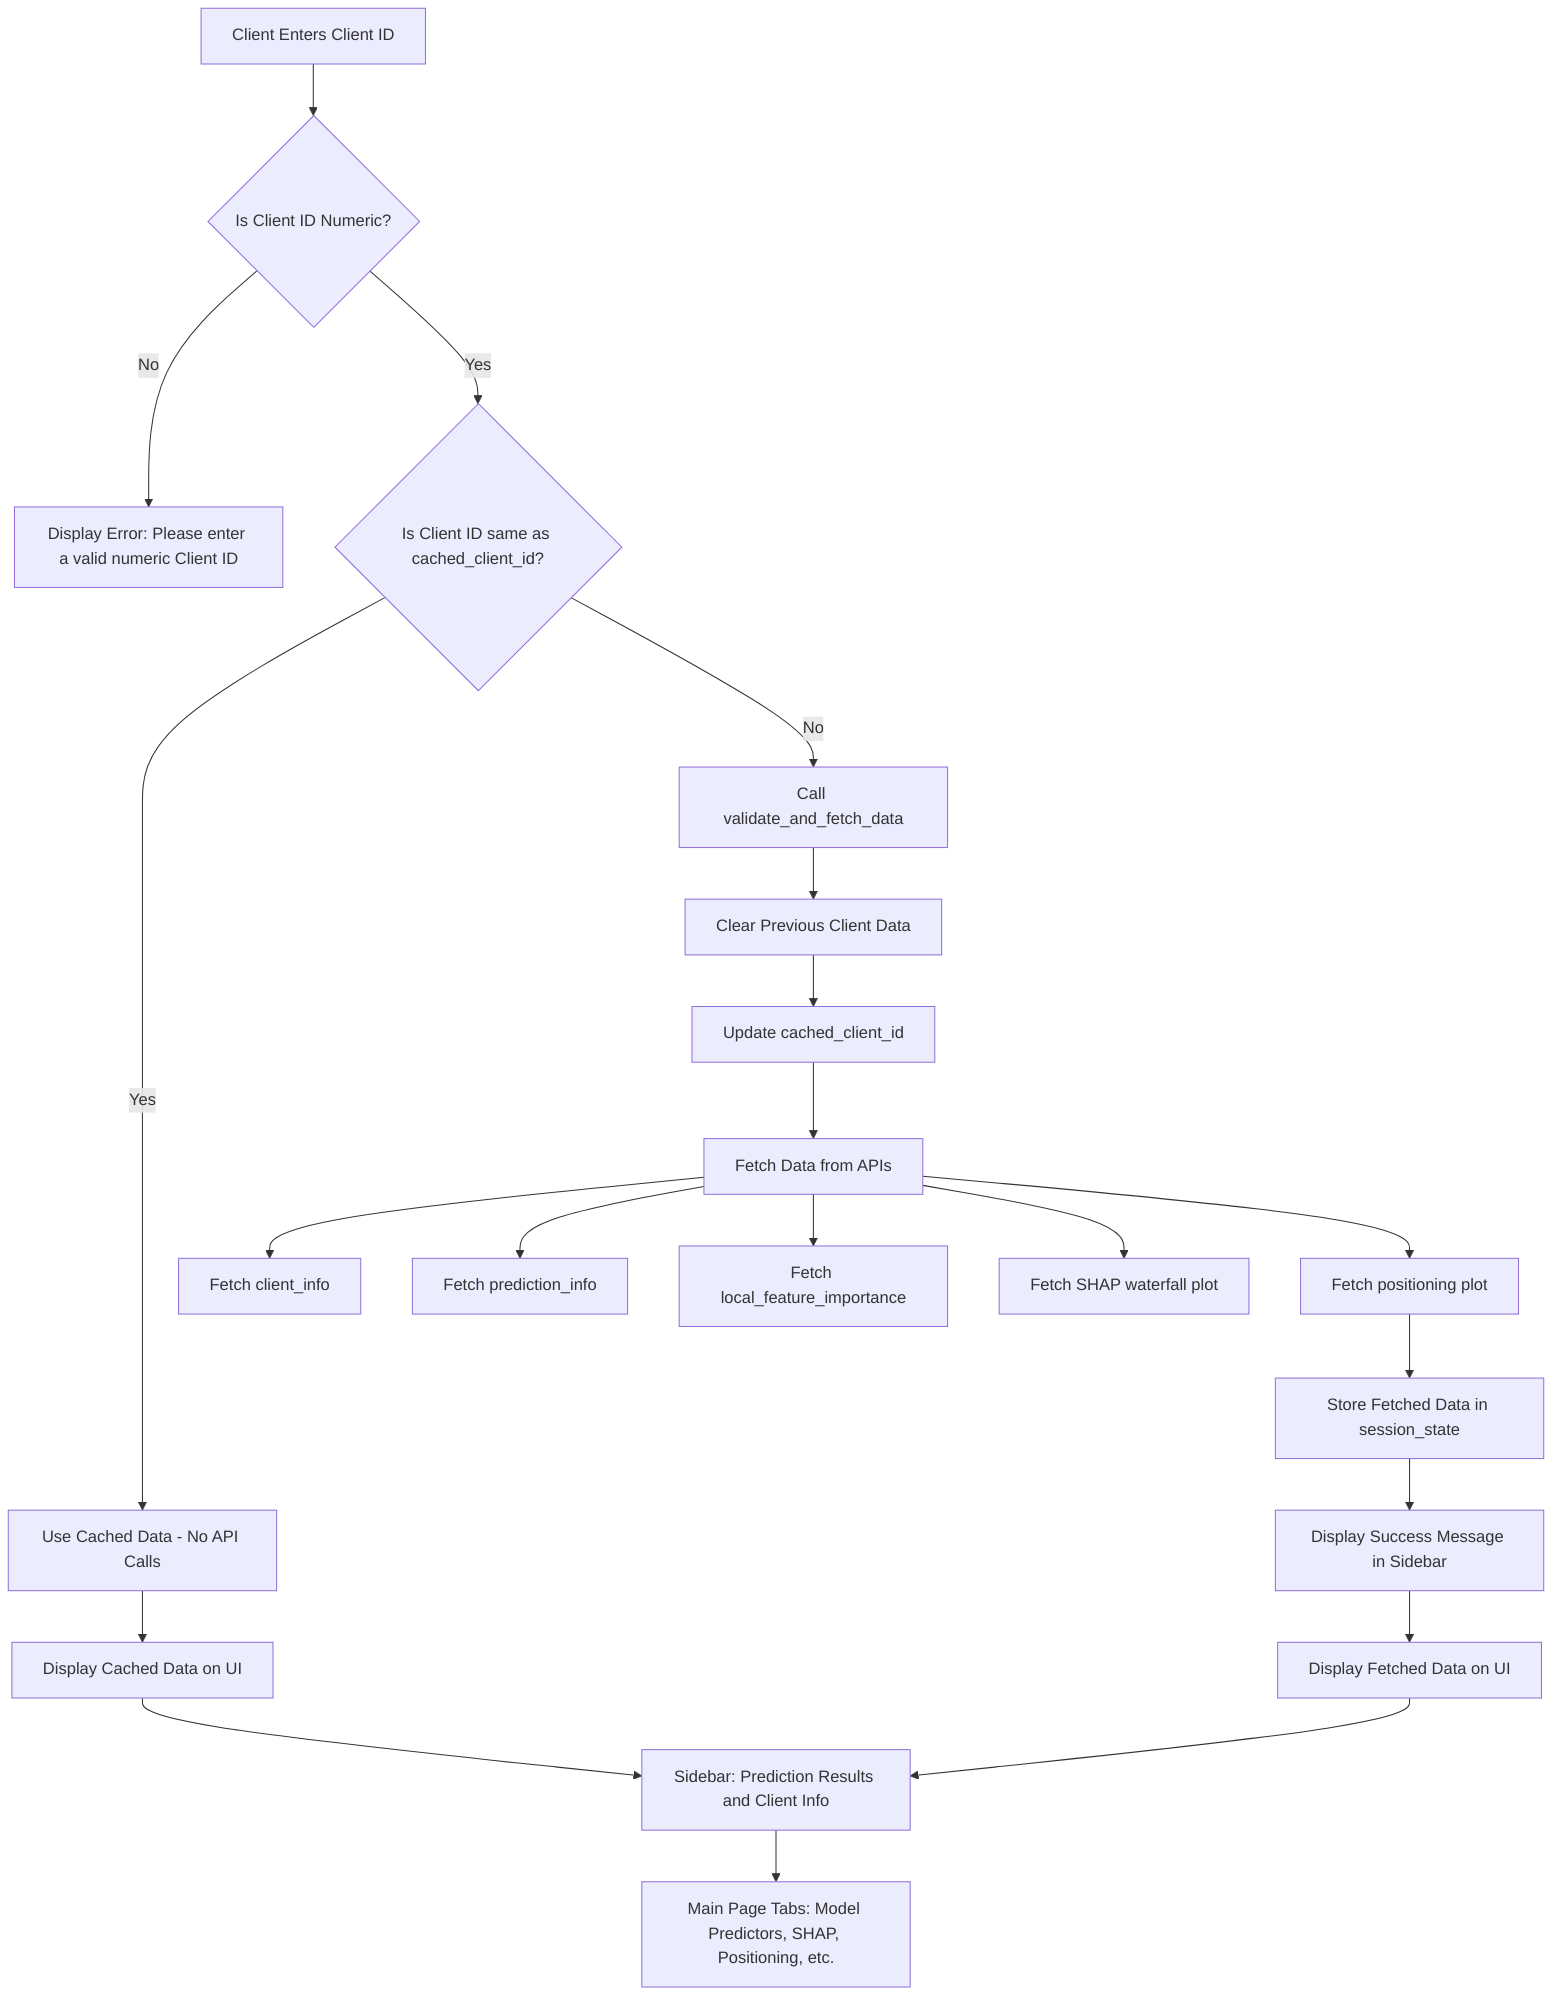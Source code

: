flowchart TD
    A[Client Enters Client ID] --> B{Is Client ID Numeric?}
    B -- No --> C[Display Error: Please enter a valid numeric Client ID]
    B -- Yes --> D{Is Client ID same as cached_client_id?}

    D -- Yes --> E[Use Cached Data - No API Calls]
    D -- No --> F[Call validate_and_fetch_data]

    F --> G[Clear Previous Client Data]
    G --> H[Update cached_client_id]
    H --> I[Fetch Data from APIs]

    I --> I1[Fetch client_info]
    I --> I2[Fetch prediction_info]
    I --> I3[Fetch local_feature_importance]
    I --> I4[Fetch SHAP waterfall plot]
    I --> I5[Fetch positioning plot]

    I5 --> J[Store Fetched Data in session_state]
    J --> K[Display Success Message in Sidebar]

    E --> L[Display Cached Data on UI]
    K --> M[Display Fetched Data on UI]

    L --> N[Sidebar: Prediction Results and Client Info]
    M --> N

    N --> O[Main Page Tabs: Model Predictors, SHAP, Positioning, etc.]